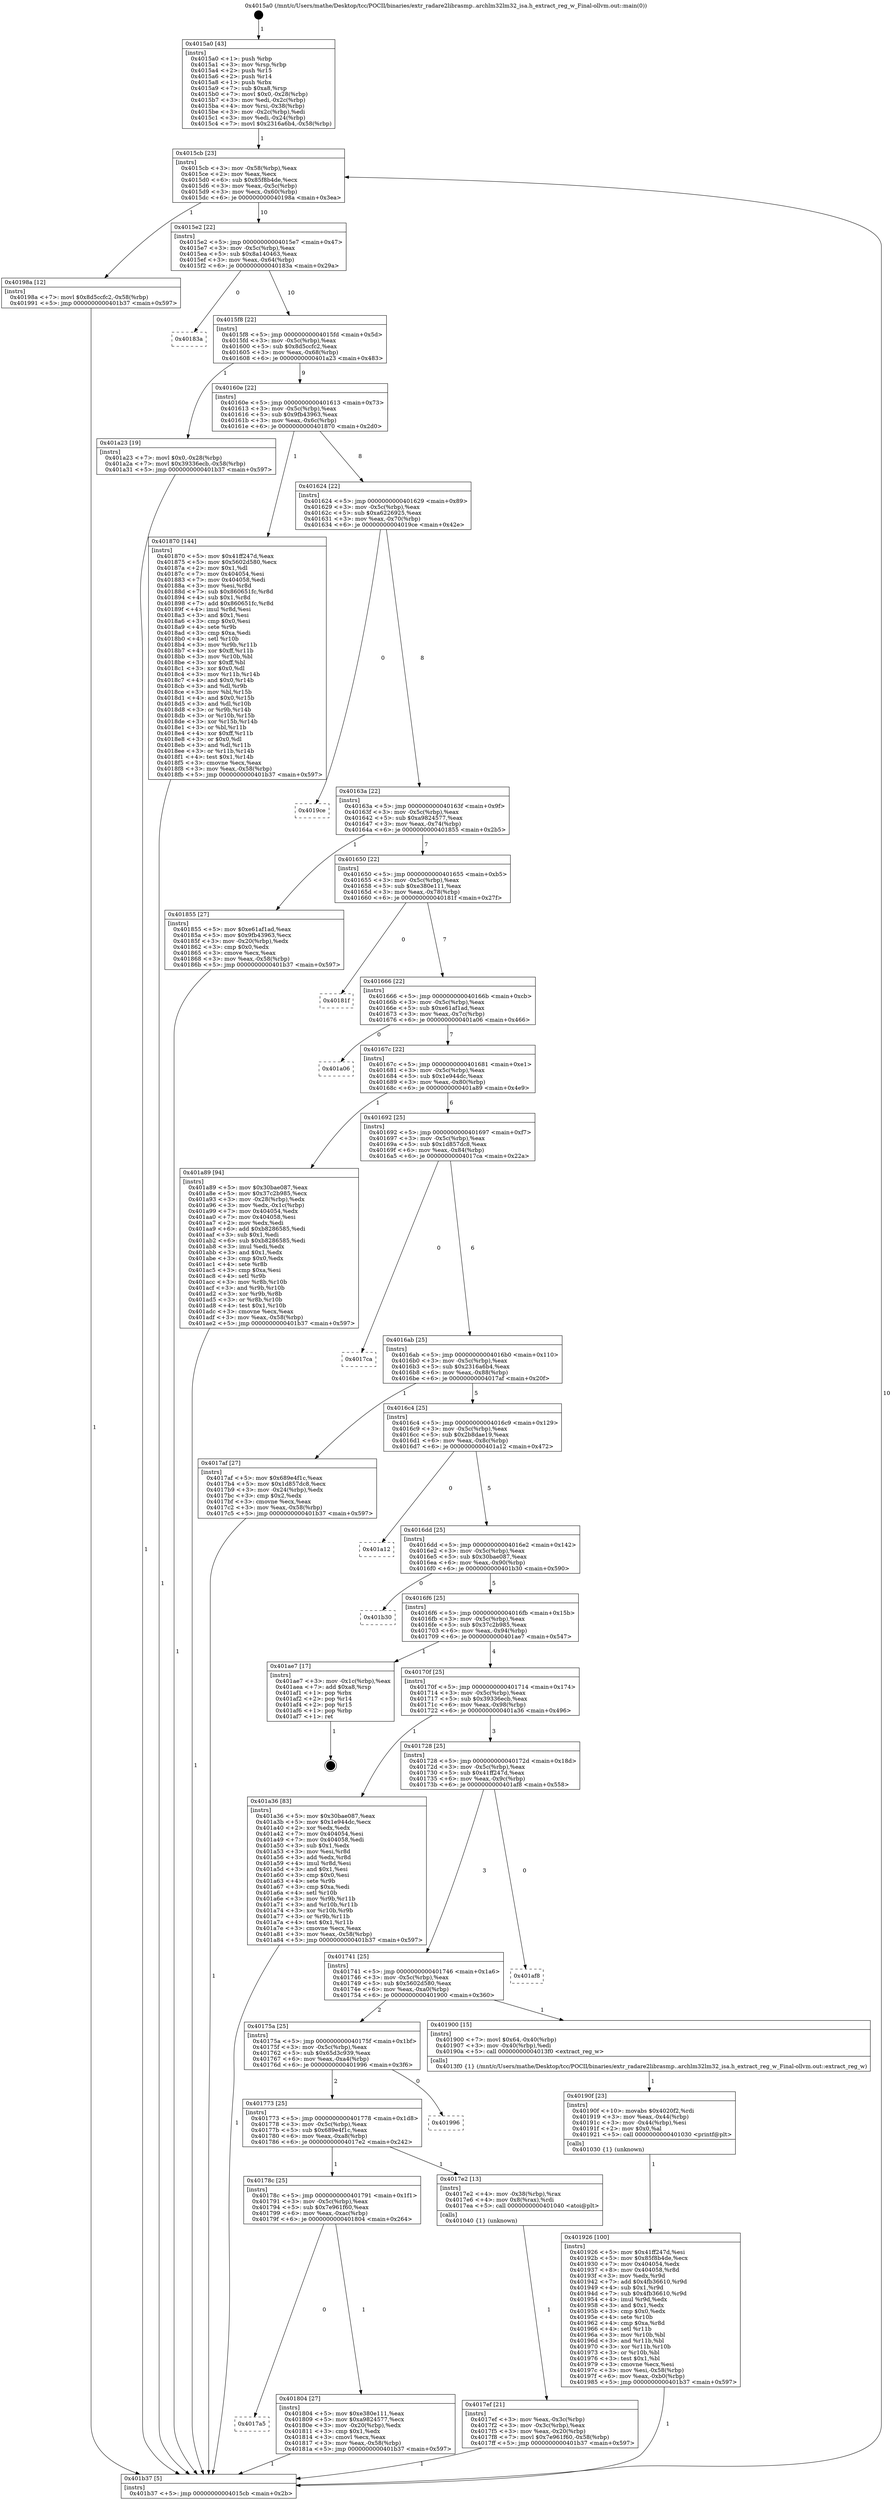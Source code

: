 digraph "0x4015a0" {
  label = "0x4015a0 (/mnt/c/Users/mathe/Desktop/tcc/POCII/binaries/extr_radare2librasmp..archlm32lm32_isa.h_extract_reg_w_Final-ollvm.out::main(0))"
  labelloc = "t"
  node[shape=record]

  Entry [label="",width=0.3,height=0.3,shape=circle,fillcolor=black,style=filled]
  "0x4015cb" [label="{
     0x4015cb [23]\l
     | [instrs]\l
     &nbsp;&nbsp;0x4015cb \<+3\>: mov -0x58(%rbp),%eax\l
     &nbsp;&nbsp;0x4015ce \<+2\>: mov %eax,%ecx\l
     &nbsp;&nbsp;0x4015d0 \<+6\>: sub $0x85f8b4de,%ecx\l
     &nbsp;&nbsp;0x4015d6 \<+3\>: mov %eax,-0x5c(%rbp)\l
     &nbsp;&nbsp;0x4015d9 \<+3\>: mov %ecx,-0x60(%rbp)\l
     &nbsp;&nbsp;0x4015dc \<+6\>: je 000000000040198a \<main+0x3ea\>\l
  }"]
  "0x40198a" [label="{
     0x40198a [12]\l
     | [instrs]\l
     &nbsp;&nbsp;0x40198a \<+7\>: movl $0x8d5ccfc2,-0x58(%rbp)\l
     &nbsp;&nbsp;0x401991 \<+5\>: jmp 0000000000401b37 \<main+0x597\>\l
  }"]
  "0x4015e2" [label="{
     0x4015e2 [22]\l
     | [instrs]\l
     &nbsp;&nbsp;0x4015e2 \<+5\>: jmp 00000000004015e7 \<main+0x47\>\l
     &nbsp;&nbsp;0x4015e7 \<+3\>: mov -0x5c(%rbp),%eax\l
     &nbsp;&nbsp;0x4015ea \<+5\>: sub $0x8a140463,%eax\l
     &nbsp;&nbsp;0x4015ef \<+3\>: mov %eax,-0x64(%rbp)\l
     &nbsp;&nbsp;0x4015f2 \<+6\>: je 000000000040183a \<main+0x29a\>\l
  }"]
  Exit [label="",width=0.3,height=0.3,shape=circle,fillcolor=black,style=filled,peripheries=2]
  "0x40183a" [label="{
     0x40183a\l
  }", style=dashed]
  "0x4015f8" [label="{
     0x4015f8 [22]\l
     | [instrs]\l
     &nbsp;&nbsp;0x4015f8 \<+5\>: jmp 00000000004015fd \<main+0x5d\>\l
     &nbsp;&nbsp;0x4015fd \<+3\>: mov -0x5c(%rbp),%eax\l
     &nbsp;&nbsp;0x401600 \<+5\>: sub $0x8d5ccfc2,%eax\l
     &nbsp;&nbsp;0x401605 \<+3\>: mov %eax,-0x68(%rbp)\l
     &nbsp;&nbsp;0x401608 \<+6\>: je 0000000000401a23 \<main+0x483\>\l
  }"]
  "0x401926" [label="{
     0x401926 [100]\l
     | [instrs]\l
     &nbsp;&nbsp;0x401926 \<+5\>: mov $0x41ff247d,%esi\l
     &nbsp;&nbsp;0x40192b \<+5\>: mov $0x85f8b4de,%ecx\l
     &nbsp;&nbsp;0x401930 \<+7\>: mov 0x404054,%edx\l
     &nbsp;&nbsp;0x401937 \<+8\>: mov 0x404058,%r8d\l
     &nbsp;&nbsp;0x40193f \<+3\>: mov %edx,%r9d\l
     &nbsp;&nbsp;0x401942 \<+7\>: add $0x4fb36610,%r9d\l
     &nbsp;&nbsp;0x401949 \<+4\>: sub $0x1,%r9d\l
     &nbsp;&nbsp;0x40194d \<+7\>: sub $0x4fb36610,%r9d\l
     &nbsp;&nbsp;0x401954 \<+4\>: imul %r9d,%edx\l
     &nbsp;&nbsp;0x401958 \<+3\>: and $0x1,%edx\l
     &nbsp;&nbsp;0x40195b \<+3\>: cmp $0x0,%edx\l
     &nbsp;&nbsp;0x40195e \<+4\>: sete %r10b\l
     &nbsp;&nbsp;0x401962 \<+4\>: cmp $0xa,%r8d\l
     &nbsp;&nbsp;0x401966 \<+4\>: setl %r11b\l
     &nbsp;&nbsp;0x40196a \<+3\>: mov %r10b,%bl\l
     &nbsp;&nbsp;0x40196d \<+3\>: and %r11b,%bl\l
     &nbsp;&nbsp;0x401970 \<+3\>: xor %r11b,%r10b\l
     &nbsp;&nbsp;0x401973 \<+3\>: or %r10b,%bl\l
     &nbsp;&nbsp;0x401976 \<+3\>: test $0x1,%bl\l
     &nbsp;&nbsp;0x401979 \<+3\>: cmovne %ecx,%esi\l
     &nbsp;&nbsp;0x40197c \<+3\>: mov %esi,-0x58(%rbp)\l
     &nbsp;&nbsp;0x40197f \<+6\>: mov %eax,-0xb0(%rbp)\l
     &nbsp;&nbsp;0x401985 \<+5\>: jmp 0000000000401b37 \<main+0x597\>\l
  }"]
  "0x401a23" [label="{
     0x401a23 [19]\l
     | [instrs]\l
     &nbsp;&nbsp;0x401a23 \<+7\>: movl $0x0,-0x28(%rbp)\l
     &nbsp;&nbsp;0x401a2a \<+7\>: movl $0x39336ecb,-0x58(%rbp)\l
     &nbsp;&nbsp;0x401a31 \<+5\>: jmp 0000000000401b37 \<main+0x597\>\l
  }"]
  "0x40160e" [label="{
     0x40160e [22]\l
     | [instrs]\l
     &nbsp;&nbsp;0x40160e \<+5\>: jmp 0000000000401613 \<main+0x73\>\l
     &nbsp;&nbsp;0x401613 \<+3\>: mov -0x5c(%rbp),%eax\l
     &nbsp;&nbsp;0x401616 \<+5\>: sub $0x9fb43963,%eax\l
     &nbsp;&nbsp;0x40161b \<+3\>: mov %eax,-0x6c(%rbp)\l
     &nbsp;&nbsp;0x40161e \<+6\>: je 0000000000401870 \<main+0x2d0\>\l
  }"]
  "0x40190f" [label="{
     0x40190f [23]\l
     | [instrs]\l
     &nbsp;&nbsp;0x40190f \<+10\>: movabs $0x4020f2,%rdi\l
     &nbsp;&nbsp;0x401919 \<+3\>: mov %eax,-0x44(%rbp)\l
     &nbsp;&nbsp;0x40191c \<+3\>: mov -0x44(%rbp),%esi\l
     &nbsp;&nbsp;0x40191f \<+2\>: mov $0x0,%al\l
     &nbsp;&nbsp;0x401921 \<+5\>: call 0000000000401030 \<printf@plt\>\l
     | [calls]\l
     &nbsp;&nbsp;0x401030 \{1\} (unknown)\l
  }"]
  "0x401870" [label="{
     0x401870 [144]\l
     | [instrs]\l
     &nbsp;&nbsp;0x401870 \<+5\>: mov $0x41ff247d,%eax\l
     &nbsp;&nbsp;0x401875 \<+5\>: mov $0x5602d580,%ecx\l
     &nbsp;&nbsp;0x40187a \<+2\>: mov $0x1,%dl\l
     &nbsp;&nbsp;0x40187c \<+7\>: mov 0x404054,%esi\l
     &nbsp;&nbsp;0x401883 \<+7\>: mov 0x404058,%edi\l
     &nbsp;&nbsp;0x40188a \<+3\>: mov %esi,%r8d\l
     &nbsp;&nbsp;0x40188d \<+7\>: sub $0x860651fc,%r8d\l
     &nbsp;&nbsp;0x401894 \<+4\>: sub $0x1,%r8d\l
     &nbsp;&nbsp;0x401898 \<+7\>: add $0x860651fc,%r8d\l
     &nbsp;&nbsp;0x40189f \<+4\>: imul %r8d,%esi\l
     &nbsp;&nbsp;0x4018a3 \<+3\>: and $0x1,%esi\l
     &nbsp;&nbsp;0x4018a6 \<+3\>: cmp $0x0,%esi\l
     &nbsp;&nbsp;0x4018a9 \<+4\>: sete %r9b\l
     &nbsp;&nbsp;0x4018ad \<+3\>: cmp $0xa,%edi\l
     &nbsp;&nbsp;0x4018b0 \<+4\>: setl %r10b\l
     &nbsp;&nbsp;0x4018b4 \<+3\>: mov %r9b,%r11b\l
     &nbsp;&nbsp;0x4018b7 \<+4\>: xor $0xff,%r11b\l
     &nbsp;&nbsp;0x4018bb \<+3\>: mov %r10b,%bl\l
     &nbsp;&nbsp;0x4018be \<+3\>: xor $0xff,%bl\l
     &nbsp;&nbsp;0x4018c1 \<+3\>: xor $0x0,%dl\l
     &nbsp;&nbsp;0x4018c4 \<+3\>: mov %r11b,%r14b\l
     &nbsp;&nbsp;0x4018c7 \<+4\>: and $0x0,%r14b\l
     &nbsp;&nbsp;0x4018cb \<+3\>: and %dl,%r9b\l
     &nbsp;&nbsp;0x4018ce \<+3\>: mov %bl,%r15b\l
     &nbsp;&nbsp;0x4018d1 \<+4\>: and $0x0,%r15b\l
     &nbsp;&nbsp;0x4018d5 \<+3\>: and %dl,%r10b\l
     &nbsp;&nbsp;0x4018d8 \<+3\>: or %r9b,%r14b\l
     &nbsp;&nbsp;0x4018db \<+3\>: or %r10b,%r15b\l
     &nbsp;&nbsp;0x4018de \<+3\>: xor %r15b,%r14b\l
     &nbsp;&nbsp;0x4018e1 \<+3\>: or %bl,%r11b\l
     &nbsp;&nbsp;0x4018e4 \<+4\>: xor $0xff,%r11b\l
     &nbsp;&nbsp;0x4018e8 \<+3\>: or $0x0,%dl\l
     &nbsp;&nbsp;0x4018eb \<+3\>: and %dl,%r11b\l
     &nbsp;&nbsp;0x4018ee \<+3\>: or %r11b,%r14b\l
     &nbsp;&nbsp;0x4018f1 \<+4\>: test $0x1,%r14b\l
     &nbsp;&nbsp;0x4018f5 \<+3\>: cmovne %ecx,%eax\l
     &nbsp;&nbsp;0x4018f8 \<+3\>: mov %eax,-0x58(%rbp)\l
     &nbsp;&nbsp;0x4018fb \<+5\>: jmp 0000000000401b37 \<main+0x597\>\l
  }"]
  "0x401624" [label="{
     0x401624 [22]\l
     | [instrs]\l
     &nbsp;&nbsp;0x401624 \<+5\>: jmp 0000000000401629 \<main+0x89\>\l
     &nbsp;&nbsp;0x401629 \<+3\>: mov -0x5c(%rbp),%eax\l
     &nbsp;&nbsp;0x40162c \<+5\>: sub $0xa6226925,%eax\l
     &nbsp;&nbsp;0x401631 \<+3\>: mov %eax,-0x70(%rbp)\l
     &nbsp;&nbsp;0x401634 \<+6\>: je 00000000004019ce \<main+0x42e\>\l
  }"]
  "0x4017a5" [label="{
     0x4017a5\l
  }", style=dashed]
  "0x4019ce" [label="{
     0x4019ce\l
  }", style=dashed]
  "0x40163a" [label="{
     0x40163a [22]\l
     | [instrs]\l
     &nbsp;&nbsp;0x40163a \<+5\>: jmp 000000000040163f \<main+0x9f\>\l
     &nbsp;&nbsp;0x40163f \<+3\>: mov -0x5c(%rbp),%eax\l
     &nbsp;&nbsp;0x401642 \<+5\>: sub $0xa9824577,%eax\l
     &nbsp;&nbsp;0x401647 \<+3\>: mov %eax,-0x74(%rbp)\l
     &nbsp;&nbsp;0x40164a \<+6\>: je 0000000000401855 \<main+0x2b5\>\l
  }"]
  "0x401804" [label="{
     0x401804 [27]\l
     | [instrs]\l
     &nbsp;&nbsp;0x401804 \<+5\>: mov $0xe380e111,%eax\l
     &nbsp;&nbsp;0x401809 \<+5\>: mov $0xa9824577,%ecx\l
     &nbsp;&nbsp;0x40180e \<+3\>: mov -0x20(%rbp),%edx\l
     &nbsp;&nbsp;0x401811 \<+3\>: cmp $0x1,%edx\l
     &nbsp;&nbsp;0x401814 \<+3\>: cmovl %ecx,%eax\l
     &nbsp;&nbsp;0x401817 \<+3\>: mov %eax,-0x58(%rbp)\l
     &nbsp;&nbsp;0x40181a \<+5\>: jmp 0000000000401b37 \<main+0x597\>\l
  }"]
  "0x401855" [label="{
     0x401855 [27]\l
     | [instrs]\l
     &nbsp;&nbsp;0x401855 \<+5\>: mov $0xe61af1ad,%eax\l
     &nbsp;&nbsp;0x40185a \<+5\>: mov $0x9fb43963,%ecx\l
     &nbsp;&nbsp;0x40185f \<+3\>: mov -0x20(%rbp),%edx\l
     &nbsp;&nbsp;0x401862 \<+3\>: cmp $0x0,%edx\l
     &nbsp;&nbsp;0x401865 \<+3\>: cmove %ecx,%eax\l
     &nbsp;&nbsp;0x401868 \<+3\>: mov %eax,-0x58(%rbp)\l
     &nbsp;&nbsp;0x40186b \<+5\>: jmp 0000000000401b37 \<main+0x597\>\l
  }"]
  "0x401650" [label="{
     0x401650 [22]\l
     | [instrs]\l
     &nbsp;&nbsp;0x401650 \<+5\>: jmp 0000000000401655 \<main+0xb5\>\l
     &nbsp;&nbsp;0x401655 \<+3\>: mov -0x5c(%rbp),%eax\l
     &nbsp;&nbsp;0x401658 \<+5\>: sub $0xe380e111,%eax\l
     &nbsp;&nbsp;0x40165d \<+3\>: mov %eax,-0x78(%rbp)\l
     &nbsp;&nbsp;0x401660 \<+6\>: je 000000000040181f \<main+0x27f\>\l
  }"]
  "0x4017ef" [label="{
     0x4017ef [21]\l
     | [instrs]\l
     &nbsp;&nbsp;0x4017ef \<+3\>: mov %eax,-0x3c(%rbp)\l
     &nbsp;&nbsp;0x4017f2 \<+3\>: mov -0x3c(%rbp),%eax\l
     &nbsp;&nbsp;0x4017f5 \<+3\>: mov %eax,-0x20(%rbp)\l
     &nbsp;&nbsp;0x4017f8 \<+7\>: movl $0x7e961f60,-0x58(%rbp)\l
     &nbsp;&nbsp;0x4017ff \<+5\>: jmp 0000000000401b37 \<main+0x597\>\l
  }"]
  "0x40181f" [label="{
     0x40181f\l
  }", style=dashed]
  "0x401666" [label="{
     0x401666 [22]\l
     | [instrs]\l
     &nbsp;&nbsp;0x401666 \<+5\>: jmp 000000000040166b \<main+0xcb\>\l
     &nbsp;&nbsp;0x40166b \<+3\>: mov -0x5c(%rbp),%eax\l
     &nbsp;&nbsp;0x40166e \<+5\>: sub $0xe61af1ad,%eax\l
     &nbsp;&nbsp;0x401673 \<+3\>: mov %eax,-0x7c(%rbp)\l
     &nbsp;&nbsp;0x401676 \<+6\>: je 0000000000401a06 \<main+0x466\>\l
  }"]
  "0x40178c" [label="{
     0x40178c [25]\l
     | [instrs]\l
     &nbsp;&nbsp;0x40178c \<+5\>: jmp 0000000000401791 \<main+0x1f1\>\l
     &nbsp;&nbsp;0x401791 \<+3\>: mov -0x5c(%rbp),%eax\l
     &nbsp;&nbsp;0x401794 \<+5\>: sub $0x7e961f60,%eax\l
     &nbsp;&nbsp;0x401799 \<+6\>: mov %eax,-0xac(%rbp)\l
     &nbsp;&nbsp;0x40179f \<+6\>: je 0000000000401804 \<main+0x264\>\l
  }"]
  "0x401a06" [label="{
     0x401a06\l
  }", style=dashed]
  "0x40167c" [label="{
     0x40167c [22]\l
     | [instrs]\l
     &nbsp;&nbsp;0x40167c \<+5\>: jmp 0000000000401681 \<main+0xe1\>\l
     &nbsp;&nbsp;0x401681 \<+3\>: mov -0x5c(%rbp),%eax\l
     &nbsp;&nbsp;0x401684 \<+5\>: sub $0x1e944dc,%eax\l
     &nbsp;&nbsp;0x401689 \<+3\>: mov %eax,-0x80(%rbp)\l
     &nbsp;&nbsp;0x40168c \<+6\>: je 0000000000401a89 \<main+0x4e9\>\l
  }"]
  "0x4017e2" [label="{
     0x4017e2 [13]\l
     | [instrs]\l
     &nbsp;&nbsp;0x4017e2 \<+4\>: mov -0x38(%rbp),%rax\l
     &nbsp;&nbsp;0x4017e6 \<+4\>: mov 0x8(%rax),%rdi\l
     &nbsp;&nbsp;0x4017ea \<+5\>: call 0000000000401040 \<atoi@plt\>\l
     | [calls]\l
     &nbsp;&nbsp;0x401040 \{1\} (unknown)\l
  }"]
  "0x401a89" [label="{
     0x401a89 [94]\l
     | [instrs]\l
     &nbsp;&nbsp;0x401a89 \<+5\>: mov $0x30bae087,%eax\l
     &nbsp;&nbsp;0x401a8e \<+5\>: mov $0x37c2b985,%ecx\l
     &nbsp;&nbsp;0x401a93 \<+3\>: mov -0x28(%rbp),%edx\l
     &nbsp;&nbsp;0x401a96 \<+3\>: mov %edx,-0x1c(%rbp)\l
     &nbsp;&nbsp;0x401a99 \<+7\>: mov 0x404054,%edx\l
     &nbsp;&nbsp;0x401aa0 \<+7\>: mov 0x404058,%esi\l
     &nbsp;&nbsp;0x401aa7 \<+2\>: mov %edx,%edi\l
     &nbsp;&nbsp;0x401aa9 \<+6\>: add $0xb8286585,%edi\l
     &nbsp;&nbsp;0x401aaf \<+3\>: sub $0x1,%edi\l
     &nbsp;&nbsp;0x401ab2 \<+6\>: sub $0xb8286585,%edi\l
     &nbsp;&nbsp;0x401ab8 \<+3\>: imul %edi,%edx\l
     &nbsp;&nbsp;0x401abb \<+3\>: and $0x1,%edx\l
     &nbsp;&nbsp;0x401abe \<+3\>: cmp $0x0,%edx\l
     &nbsp;&nbsp;0x401ac1 \<+4\>: sete %r8b\l
     &nbsp;&nbsp;0x401ac5 \<+3\>: cmp $0xa,%esi\l
     &nbsp;&nbsp;0x401ac8 \<+4\>: setl %r9b\l
     &nbsp;&nbsp;0x401acc \<+3\>: mov %r8b,%r10b\l
     &nbsp;&nbsp;0x401acf \<+3\>: and %r9b,%r10b\l
     &nbsp;&nbsp;0x401ad2 \<+3\>: xor %r9b,%r8b\l
     &nbsp;&nbsp;0x401ad5 \<+3\>: or %r8b,%r10b\l
     &nbsp;&nbsp;0x401ad8 \<+4\>: test $0x1,%r10b\l
     &nbsp;&nbsp;0x401adc \<+3\>: cmovne %ecx,%eax\l
     &nbsp;&nbsp;0x401adf \<+3\>: mov %eax,-0x58(%rbp)\l
     &nbsp;&nbsp;0x401ae2 \<+5\>: jmp 0000000000401b37 \<main+0x597\>\l
  }"]
  "0x401692" [label="{
     0x401692 [25]\l
     | [instrs]\l
     &nbsp;&nbsp;0x401692 \<+5\>: jmp 0000000000401697 \<main+0xf7\>\l
     &nbsp;&nbsp;0x401697 \<+3\>: mov -0x5c(%rbp),%eax\l
     &nbsp;&nbsp;0x40169a \<+5\>: sub $0x1d857dc8,%eax\l
     &nbsp;&nbsp;0x40169f \<+6\>: mov %eax,-0x84(%rbp)\l
     &nbsp;&nbsp;0x4016a5 \<+6\>: je 00000000004017ca \<main+0x22a\>\l
  }"]
  "0x401773" [label="{
     0x401773 [25]\l
     | [instrs]\l
     &nbsp;&nbsp;0x401773 \<+5\>: jmp 0000000000401778 \<main+0x1d8\>\l
     &nbsp;&nbsp;0x401778 \<+3\>: mov -0x5c(%rbp),%eax\l
     &nbsp;&nbsp;0x40177b \<+5\>: sub $0x689e4f1c,%eax\l
     &nbsp;&nbsp;0x401780 \<+6\>: mov %eax,-0xa8(%rbp)\l
     &nbsp;&nbsp;0x401786 \<+6\>: je 00000000004017e2 \<main+0x242\>\l
  }"]
  "0x4017ca" [label="{
     0x4017ca\l
  }", style=dashed]
  "0x4016ab" [label="{
     0x4016ab [25]\l
     | [instrs]\l
     &nbsp;&nbsp;0x4016ab \<+5\>: jmp 00000000004016b0 \<main+0x110\>\l
     &nbsp;&nbsp;0x4016b0 \<+3\>: mov -0x5c(%rbp),%eax\l
     &nbsp;&nbsp;0x4016b3 \<+5\>: sub $0x2316a6b4,%eax\l
     &nbsp;&nbsp;0x4016b8 \<+6\>: mov %eax,-0x88(%rbp)\l
     &nbsp;&nbsp;0x4016be \<+6\>: je 00000000004017af \<main+0x20f\>\l
  }"]
  "0x401996" [label="{
     0x401996\l
  }", style=dashed]
  "0x4017af" [label="{
     0x4017af [27]\l
     | [instrs]\l
     &nbsp;&nbsp;0x4017af \<+5\>: mov $0x689e4f1c,%eax\l
     &nbsp;&nbsp;0x4017b4 \<+5\>: mov $0x1d857dc8,%ecx\l
     &nbsp;&nbsp;0x4017b9 \<+3\>: mov -0x24(%rbp),%edx\l
     &nbsp;&nbsp;0x4017bc \<+3\>: cmp $0x2,%edx\l
     &nbsp;&nbsp;0x4017bf \<+3\>: cmovne %ecx,%eax\l
     &nbsp;&nbsp;0x4017c2 \<+3\>: mov %eax,-0x58(%rbp)\l
     &nbsp;&nbsp;0x4017c5 \<+5\>: jmp 0000000000401b37 \<main+0x597\>\l
  }"]
  "0x4016c4" [label="{
     0x4016c4 [25]\l
     | [instrs]\l
     &nbsp;&nbsp;0x4016c4 \<+5\>: jmp 00000000004016c9 \<main+0x129\>\l
     &nbsp;&nbsp;0x4016c9 \<+3\>: mov -0x5c(%rbp),%eax\l
     &nbsp;&nbsp;0x4016cc \<+5\>: sub $0x2b8dae19,%eax\l
     &nbsp;&nbsp;0x4016d1 \<+6\>: mov %eax,-0x8c(%rbp)\l
     &nbsp;&nbsp;0x4016d7 \<+6\>: je 0000000000401a12 \<main+0x472\>\l
  }"]
  "0x401b37" [label="{
     0x401b37 [5]\l
     | [instrs]\l
     &nbsp;&nbsp;0x401b37 \<+5\>: jmp 00000000004015cb \<main+0x2b\>\l
  }"]
  "0x4015a0" [label="{
     0x4015a0 [43]\l
     | [instrs]\l
     &nbsp;&nbsp;0x4015a0 \<+1\>: push %rbp\l
     &nbsp;&nbsp;0x4015a1 \<+3\>: mov %rsp,%rbp\l
     &nbsp;&nbsp;0x4015a4 \<+2\>: push %r15\l
     &nbsp;&nbsp;0x4015a6 \<+2\>: push %r14\l
     &nbsp;&nbsp;0x4015a8 \<+1\>: push %rbx\l
     &nbsp;&nbsp;0x4015a9 \<+7\>: sub $0xa8,%rsp\l
     &nbsp;&nbsp;0x4015b0 \<+7\>: movl $0x0,-0x28(%rbp)\l
     &nbsp;&nbsp;0x4015b7 \<+3\>: mov %edi,-0x2c(%rbp)\l
     &nbsp;&nbsp;0x4015ba \<+4\>: mov %rsi,-0x38(%rbp)\l
     &nbsp;&nbsp;0x4015be \<+3\>: mov -0x2c(%rbp),%edi\l
     &nbsp;&nbsp;0x4015c1 \<+3\>: mov %edi,-0x24(%rbp)\l
     &nbsp;&nbsp;0x4015c4 \<+7\>: movl $0x2316a6b4,-0x58(%rbp)\l
  }"]
  "0x40175a" [label="{
     0x40175a [25]\l
     | [instrs]\l
     &nbsp;&nbsp;0x40175a \<+5\>: jmp 000000000040175f \<main+0x1bf\>\l
     &nbsp;&nbsp;0x40175f \<+3\>: mov -0x5c(%rbp),%eax\l
     &nbsp;&nbsp;0x401762 \<+5\>: sub $0x65d3c939,%eax\l
     &nbsp;&nbsp;0x401767 \<+6\>: mov %eax,-0xa4(%rbp)\l
     &nbsp;&nbsp;0x40176d \<+6\>: je 0000000000401996 \<main+0x3f6\>\l
  }"]
  "0x401a12" [label="{
     0x401a12\l
  }", style=dashed]
  "0x4016dd" [label="{
     0x4016dd [25]\l
     | [instrs]\l
     &nbsp;&nbsp;0x4016dd \<+5\>: jmp 00000000004016e2 \<main+0x142\>\l
     &nbsp;&nbsp;0x4016e2 \<+3\>: mov -0x5c(%rbp),%eax\l
     &nbsp;&nbsp;0x4016e5 \<+5\>: sub $0x30bae087,%eax\l
     &nbsp;&nbsp;0x4016ea \<+6\>: mov %eax,-0x90(%rbp)\l
     &nbsp;&nbsp;0x4016f0 \<+6\>: je 0000000000401b30 \<main+0x590\>\l
  }"]
  "0x401900" [label="{
     0x401900 [15]\l
     | [instrs]\l
     &nbsp;&nbsp;0x401900 \<+7\>: movl $0x64,-0x40(%rbp)\l
     &nbsp;&nbsp;0x401907 \<+3\>: mov -0x40(%rbp),%edi\l
     &nbsp;&nbsp;0x40190a \<+5\>: call 00000000004013f0 \<extract_reg_w\>\l
     | [calls]\l
     &nbsp;&nbsp;0x4013f0 \{1\} (/mnt/c/Users/mathe/Desktop/tcc/POCII/binaries/extr_radare2librasmp..archlm32lm32_isa.h_extract_reg_w_Final-ollvm.out::extract_reg_w)\l
  }"]
  "0x401b30" [label="{
     0x401b30\l
  }", style=dashed]
  "0x4016f6" [label="{
     0x4016f6 [25]\l
     | [instrs]\l
     &nbsp;&nbsp;0x4016f6 \<+5\>: jmp 00000000004016fb \<main+0x15b\>\l
     &nbsp;&nbsp;0x4016fb \<+3\>: mov -0x5c(%rbp),%eax\l
     &nbsp;&nbsp;0x4016fe \<+5\>: sub $0x37c2b985,%eax\l
     &nbsp;&nbsp;0x401703 \<+6\>: mov %eax,-0x94(%rbp)\l
     &nbsp;&nbsp;0x401709 \<+6\>: je 0000000000401ae7 \<main+0x547\>\l
  }"]
  "0x401741" [label="{
     0x401741 [25]\l
     | [instrs]\l
     &nbsp;&nbsp;0x401741 \<+5\>: jmp 0000000000401746 \<main+0x1a6\>\l
     &nbsp;&nbsp;0x401746 \<+3\>: mov -0x5c(%rbp),%eax\l
     &nbsp;&nbsp;0x401749 \<+5\>: sub $0x5602d580,%eax\l
     &nbsp;&nbsp;0x40174e \<+6\>: mov %eax,-0xa0(%rbp)\l
     &nbsp;&nbsp;0x401754 \<+6\>: je 0000000000401900 \<main+0x360\>\l
  }"]
  "0x401ae7" [label="{
     0x401ae7 [17]\l
     | [instrs]\l
     &nbsp;&nbsp;0x401ae7 \<+3\>: mov -0x1c(%rbp),%eax\l
     &nbsp;&nbsp;0x401aea \<+7\>: add $0xa8,%rsp\l
     &nbsp;&nbsp;0x401af1 \<+1\>: pop %rbx\l
     &nbsp;&nbsp;0x401af2 \<+2\>: pop %r14\l
     &nbsp;&nbsp;0x401af4 \<+2\>: pop %r15\l
     &nbsp;&nbsp;0x401af6 \<+1\>: pop %rbp\l
     &nbsp;&nbsp;0x401af7 \<+1\>: ret\l
  }"]
  "0x40170f" [label="{
     0x40170f [25]\l
     | [instrs]\l
     &nbsp;&nbsp;0x40170f \<+5\>: jmp 0000000000401714 \<main+0x174\>\l
     &nbsp;&nbsp;0x401714 \<+3\>: mov -0x5c(%rbp),%eax\l
     &nbsp;&nbsp;0x401717 \<+5\>: sub $0x39336ecb,%eax\l
     &nbsp;&nbsp;0x40171c \<+6\>: mov %eax,-0x98(%rbp)\l
     &nbsp;&nbsp;0x401722 \<+6\>: je 0000000000401a36 \<main+0x496\>\l
  }"]
  "0x401af8" [label="{
     0x401af8\l
  }", style=dashed]
  "0x401a36" [label="{
     0x401a36 [83]\l
     | [instrs]\l
     &nbsp;&nbsp;0x401a36 \<+5\>: mov $0x30bae087,%eax\l
     &nbsp;&nbsp;0x401a3b \<+5\>: mov $0x1e944dc,%ecx\l
     &nbsp;&nbsp;0x401a40 \<+2\>: xor %edx,%edx\l
     &nbsp;&nbsp;0x401a42 \<+7\>: mov 0x404054,%esi\l
     &nbsp;&nbsp;0x401a49 \<+7\>: mov 0x404058,%edi\l
     &nbsp;&nbsp;0x401a50 \<+3\>: sub $0x1,%edx\l
     &nbsp;&nbsp;0x401a53 \<+3\>: mov %esi,%r8d\l
     &nbsp;&nbsp;0x401a56 \<+3\>: add %edx,%r8d\l
     &nbsp;&nbsp;0x401a59 \<+4\>: imul %r8d,%esi\l
     &nbsp;&nbsp;0x401a5d \<+3\>: and $0x1,%esi\l
     &nbsp;&nbsp;0x401a60 \<+3\>: cmp $0x0,%esi\l
     &nbsp;&nbsp;0x401a63 \<+4\>: sete %r9b\l
     &nbsp;&nbsp;0x401a67 \<+3\>: cmp $0xa,%edi\l
     &nbsp;&nbsp;0x401a6a \<+4\>: setl %r10b\l
     &nbsp;&nbsp;0x401a6e \<+3\>: mov %r9b,%r11b\l
     &nbsp;&nbsp;0x401a71 \<+3\>: and %r10b,%r11b\l
     &nbsp;&nbsp;0x401a74 \<+3\>: xor %r10b,%r9b\l
     &nbsp;&nbsp;0x401a77 \<+3\>: or %r9b,%r11b\l
     &nbsp;&nbsp;0x401a7a \<+4\>: test $0x1,%r11b\l
     &nbsp;&nbsp;0x401a7e \<+3\>: cmovne %ecx,%eax\l
     &nbsp;&nbsp;0x401a81 \<+3\>: mov %eax,-0x58(%rbp)\l
     &nbsp;&nbsp;0x401a84 \<+5\>: jmp 0000000000401b37 \<main+0x597\>\l
  }"]
  "0x401728" [label="{
     0x401728 [25]\l
     | [instrs]\l
     &nbsp;&nbsp;0x401728 \<+5\>: jmp 000000000040172d \<main+0x18d\>\l
     &nbsp;&nbsp;0x40172d \<+3\>: mov -0x5c(%rbp),%eax\l
     &nbsp;&nbsp;0x401730 \<+5\>: sub $0x41ff247d,%eax\l
     &nbsp;&nbsp;0x401735 \<+6\>: mov %eax,-0x9c(%rbp)\l
     &nbsp;&nbsp;0x40173b \<+6\>: je 0000000000401af8 \<main+0x558\>\l
  }"]
  Entry -> "0x4015a0" [label=" 1"]
  "0x4015cb" -> "0x40198a" [label=" 1"]
  "0x4015cb" -> "0x4015e2" [label=" 10"]
  "0x401ae7" -> Exit [label=" 1"]
  "0x4015e2" -> "0x40183a" [label=" 0"]
  "0x4015e2" -> "0x4015f8" [label=" 10"]
  "0x401a89" -> "0x401b37" [label=" 1"]
  "0x4015f8" -> "0x401a23" [label=" 1"]
  "0x4015f8" -> "0x40160e" [label=" 9"]
  "0x401a36" -> "0x401b37" [label=" 1"]
  "0x40160e" -> "0x401870" [label=" 1"]
  "0x40160e" -> "0x401624" [label=" 8"]
  "0x401a23" -> "0x401b37" [label=" 1"]
  "0x401624" -> "0x4019ce" [label=" 0"]
  "0x401624" -> "0x40163a" [label=" 8"]
  "0x40198a" -> "0x401b37" [label=" 1"]
  "0x40163a" -> "0x401855" [label=" 1"]
  "0x40163a" -> "0x401650" [label=" 7"]
  "0x401926" -> "0x401b37" [label=" 1"]
  "0x401650" -> "0x40181f" [label=" 0"]
  "0x401650" -> "0x401666" [label=" 7"]
  "0x401900" -> "0x40190f" [label=" 1"]
  "0x401666" -> "0x401a06" [label=" 0"]
  "0x401666" -> "0x40167c" [label=" 7"]
  "0x401870" -> "0x401b37" [label=" 1"]
  "0x40167c" -> "0x401a89" [label=" 1"]
  "0x40167c" -> "0x401692" [label=" 6"]
  "0x401855" -> "0x401b37" [label=" 1"]
  "0x401692" -> "0x4017ca" [label=" 0"]
  "0x401692" -> "0x4016ab" [label=" 6"]
  "0x40178c" -> "0x4017a5" [label=" 0"]
  "0x4016ab" -> "0x4017af" [label=" 1"]
  "0x4016ab" -> "0x4016c4" [label=" 5"]
  "0x4017af" -> "0x401b37" [label=" 1"]
  "0x4015a0" -> "0x4015cb" [label=" 1"]
  "0x401b37" -> "0x4015cb" [label=" 10"]
  "0x40178c" -> "0x401804" [label=" 1"]
  "0x4016c4" -> "0x401a12" [label=" 0"]
  "0x4016c4" -> "0x4016dd" [label=" 5"]
  "0x4017ef" -> "0x401b37" [label=" 1"]
  "0x4016dd" -> "0x401b30" [label=" 0"]
  "0x4016dd" -> "0x4016f6" [label=" 5"]
  "0x4017e2" -> "0x4017ef" [label=" 1"]
  "0x4016f6" -> "0x401ae7" [label=" 1"]
  "0x4016f6" -> "0x40170f" [label=" 4"]
  "0x401773" -> "0x4017e2" [label=" 1"]
  "0x40170f" -> "0x401a36" [label=" 1"]
  "0x40170f" -> "0x401728" [label=" 3"]
  "0x401804" -> "0x401b37" [label=" 1"]
  "0x401728" -> "0x401af8" [label=" 0"]
  "0x401728" -> "0x401741" [label=" 3"]
  "0x401773" -> "0x40178c" [label=" 1"]
  "0x401741" -> "0x401900" [label=" 1"]
  "0x401741" -> "0x40175a" [label=" 2"]
  "0x40190f" -> "0x401926" [label=" 1"]
  "0x40175a" -> "0x401996" [label=" 0"]
  "0x40175a" -> "0x401773" [label=" 2"]
}
